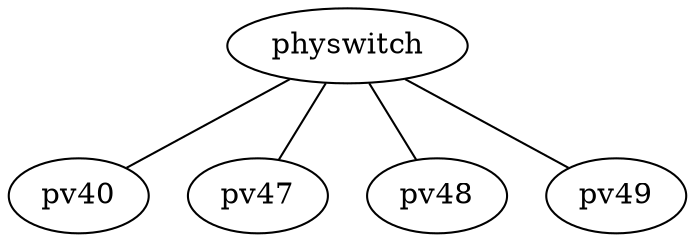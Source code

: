 graph G {
physwitch[cpu=0];
pv40[cpu=2 ip="172.16.72.6" ];
pv47[cpu=1 ip="172.16.72.44" ];
pv48[cpu=1 ip="172.16.72.45" ];
pv49[cpu=1 ip="172.16.72.46" ];
physwitch--pv40 [bandwidth=1000];
physwitch--pv47 [bandwidth=400];
physwitch--pv48 [bandwidth=400];
physwitch--pv49 [bandwidth=400];
}
